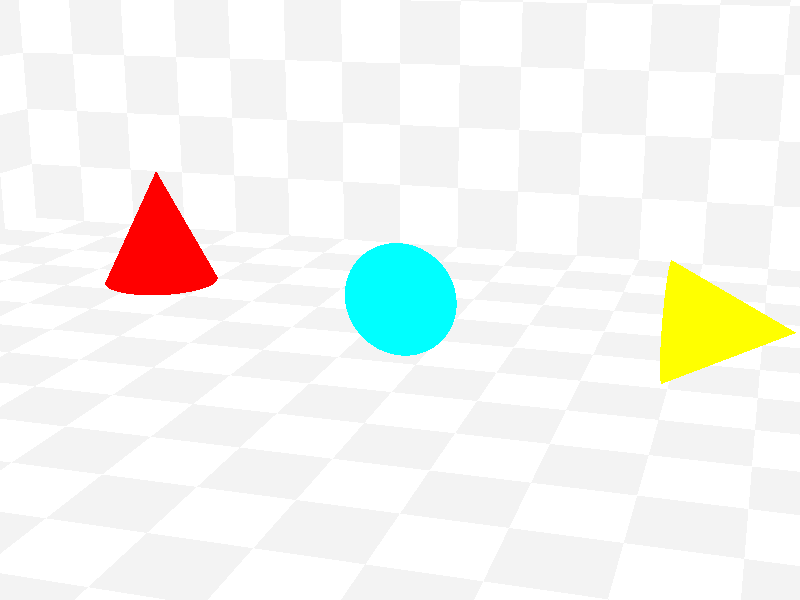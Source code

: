 // This work is licensed under the Creative Commons Attribution 3.0 Unported License.
// To view a copy of this license, visit http://creativecommons.org/licenses/by/3.0/
// or send a letter to Creative Commons, 444 Castro Street, Suite 900, Mountain View,
// California, 94041, USA.

// Persistence Of Vision Ray Tracer POV-Ray sample Scene
// by Chris Young
// MACRO2.POV demonstrates basic use of a macro to modify an
// identifier parameter, not just do something based upon the
// parameter.  Defines a macro called Turn_Me which takes
// an object identifier and re-declares it turned a specified
// amount about a particular axis. The result is passed back
// through the parameter.
//
// -w320 -h240
// -w800 -h600 +a0.3

#version 3.7;
global_settings {assumed_gamma 1.0}
#default{ finish{ ambient 0.1 diffuse 0.9 }} 

#include "colors.inc"

light_source { <1000,1000,-1000>, White}

camera { location <3,3,-10> 
         right    x*image_width/image_height
         angle 35 // direction 2*z 
         look_at <0,0,0>
       }

union {
 plane{y,-2} plane{-z,-10} plane{x,-10}
 pigment{checker  color rgb<1,1,1>*0.9 color rgb<1,1,1>*1.2 }
}

// Define the macro.  Parameters are:
//   Stuff:    The stuff to be rotated.  This identifier is
//             actually re-declared and the new object is passed
//             back to the calling module.
//   Degrees:  Number of degrees to rotate
//   Axis:     The axis about which we'll rotate
#macro Turn_Me(Stuff,Degrees,Axis)
    #declare Stuff=object{Stuff rotate Axis*Degrees}
#end

#declare Thing = cone{0,1/2,y,0}

object{Thing               // Display the original Thing
  pigment{rgb<1,0,0>}
  translate -2.25*x
}

Turn_Me(Thing,-90,x)       // Turn -90 about x

object{Thing               // Thing was changed by Turn_Me
  pigment{rgb<0,1,1>}
}

Turn_Me(Thing,-90,y)       // Turn -90 about y

object{Thing               // Thing was changed again
  pigment{rgb<1,1,0>}
  translate 2.25*x
}

